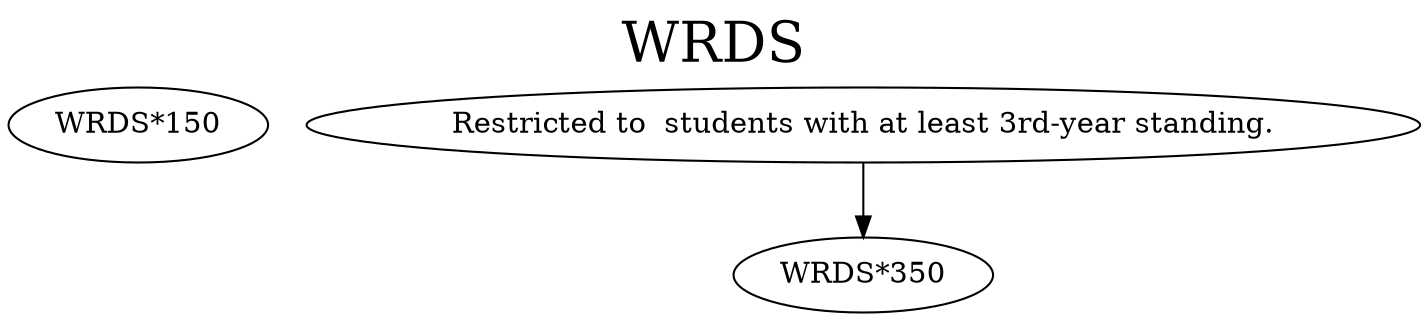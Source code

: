 digraph WRDS {
labelloc = "t";
label = "WRDS"
fontsize = 27;
"WRDS*150"
"Restricted to  students with at least 3rd-year standing." -> "WRDS*350" [style=solid]
}
